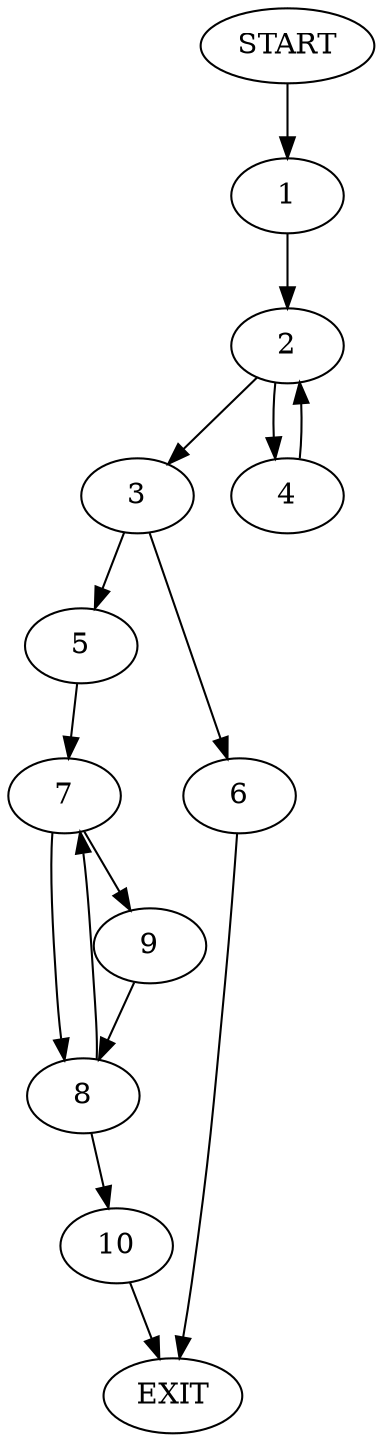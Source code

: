 digraph {
0 [label="START"]
11 [label="EXIT"]
0 -> 1
1 -> 2
2 -> 3
2 -> 4
4 -> 2
3 -> 5
3 -> 6
6 -> 11
5 -> 7
7 -> 8
7 -> 9
8 -> 10
8 -> 7
9 -> 8
10 -> 11
}
